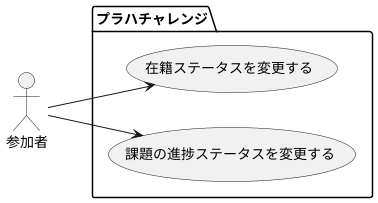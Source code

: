 @startuml usecase

left to right direction
actor 参加者
package プラハチャレンジ {
  usecase 在籍ステータスを変更する as uc1
  usecase 課題の進捗ステータスを変更する as uc2
  ' usecase 他のチームに合流する
  ' usecase 他のペアに合流する
}
参加者 --> uc1
参加者 --> uc2

@enduml
